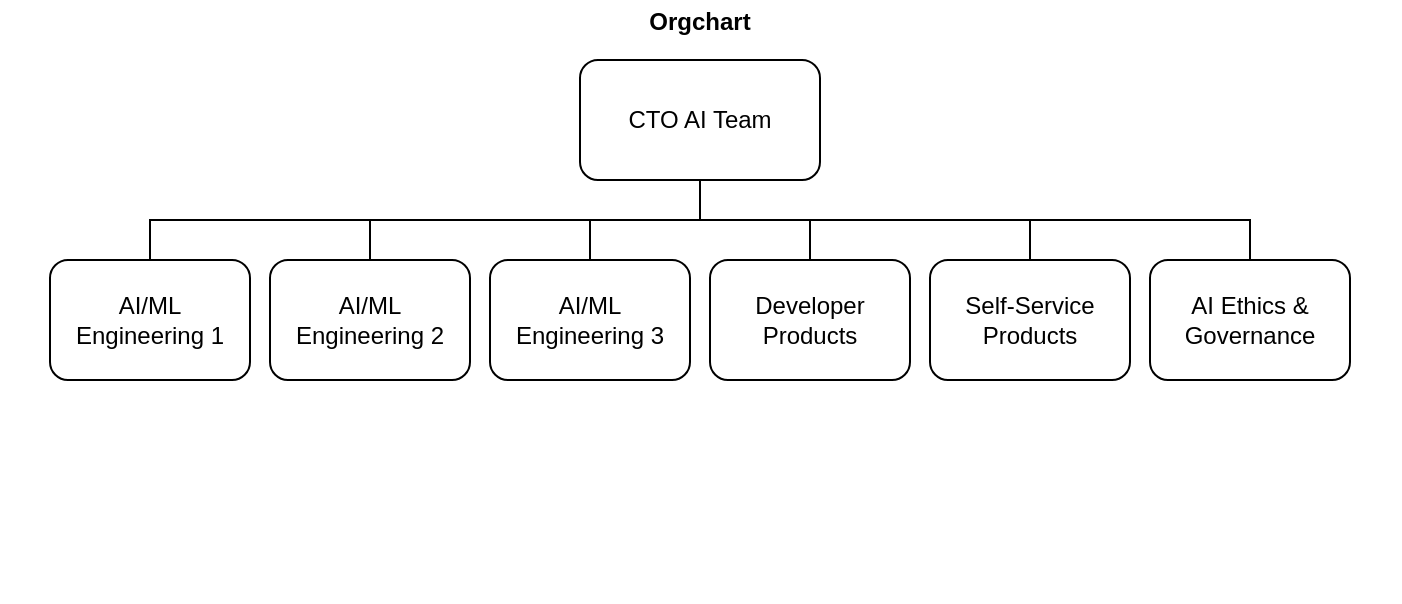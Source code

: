 <mxfile version="20.4.0" type="github">
  <diagram id="HSCq1JUMP35jCvXZXGZu" name="Page-1">
    <mxGraphModel dx="1113" dy="759" grid="1" gridSize="10" guides="1" tooltips="1" connect="1" arrows="1" fold="1" page="1" pageScale="1" pageWidth="827" pageHeight="1169" math="0" shadow="0">
      <root>
        <mxCell id="0" />
        <mxCell id="1" parent="0" />
        <mxCell id="HmV6HnRGmNYSmnqjmHi1-1" value="Orgchart" style="swimlane;startSize=20;horizontal=1;containerType=tree;newEdgeStyle={&quot;edgeStyle&quot;:&quot;elbowEdgeStyle&quot;,&quot;startArrow&quot;:&quot;none&quot;,&quot;endArrow&quot;:&quot;none&quot;};swimlaneLine=0;rounded=0;strokeColor=none;fillColor=none;swimlaneFillColor=none;" vertex="1" parent="1">
          <mxGeometry x="70" y="80" width="700" height="301" as="geometry">
            <mxRectangle x="170" y="89" width="90" height="30" as="alternateBounds" />
          </mxGeometry>
        </mxCell>
        <mxCell id="HmV6HnRGmNYSmnqjmHi1-5" value="AI/ML Engineering 3" style="whiteSpace=wrap;html=1;align=center;verticalAlign=middle;treeFolding=1;treeMoving=1;newEdgeStyle={&quot;edgeStyle&quot;:&quot;elbowEdgeStyle&quot;,&quot;startArrow&quot;:&quot;none&quot;,&quot;endArrow&quot;:&quot;none&quot;};strokeColor=default;rounded=1;" vertex="1" parent="HmV6HnRGmNYSmnqjmHi1-1">
          <mxGeometry x="245" y="130" width="100" height="60" as="geometry" />
        </mxCell>
        <mxCell id="HmV6HnRGmNYSmnqjmHi1-6" value="Self-Service Products" style="whiteSpace=wrap;html=1;align=center;verticalAlign=middle;treeFolding=1;treeMoving=1;newEdgeStyle={&quot;edgeStyle&quot;:&quot;elbowEdgeStyle&quot;,&quot;startArrow&quot;:&quot;none&quot;,&quot;endArrow&quot;:&quot;none&quot;};strokeColor=default;rounded=1;" vertex="1" parent="HmV6HnRGmNYSmnqjmHi1-1">
          <mxGeometry x="465" y="130" width="100" height="60" as="geometry" />
        </mxCell>
        <mxCell id="HmV6HnRGmNYSmnqjmHi1-28" value="AI Ethics &amp;amp; Governance" style="whiteSpace=wrap;html=1;align=center;verticalAlign=middle;treeFolding=1;treeMoving=1;newEdgeStyle={&quot;edgeStyle&quot;:&quot;elbowEdgeStyle&quot;,&quot;startArrow&quot;:&quot;none&quot;,&quot;endArrow&quot;:&quot;none&quot;};rounded=1;strokeColor=default;" vertex="1" parent="HmV6HnRGmNYSmnqjmHi1-1">
          <mxGeometry x="575" y="130" width="100" height="60" as="geometry" />
        </mxCell>
        <mxCell id="HmV6HnRGmNYSmnqjmHi1-43" value="AI/ML Engineering 2" style="whiteSpace=wrap;html=1;align=center;verticalAlign=middle;treeFolding=1;treeMoving=1;newEdgeStyle={&quot;edgeStyle&quot;:&quot;elbowEdgeStyle&quot;,&quot;startArrow&quot;:&quot;none&quot;,&quot;endArrow&quot;:&quot;none&quot;};strokeColor=default;rounded=1;" vertex="1" parent="HmV6HnRGmNYSmnqjmHi1-1">
          <mxGeometry x="135" y="130" width="100" height="60" as="geometry" />
        </mxCell>
        <mxCell id="HmV6HnRGmNYSmnqjmHi1-53" value="Developer Products" style="whiteSpace=wrap;html=1;align=center;verticalAlign=middle;treeFolding=1;treeMoving=1;newEdgeStyle={&quot;edgeStyle&quot;:&quot;elbowEdgeStyle&quot;,&quot;startArrow&quot;:&quot;none&quot;,&quot;endArrow&quot;:&quot;none&quot;};strokeColor=default;rounded=1;" vertex="1" parent="HmV6HnRGmNYSmnqjmHi1-1">
          <mxGeometry x="355" y="130" width="100" height="60" as="geometry" />
        </mxCell>
        <UserObject label="CTO AI Team" treeRoot="1" id="HmV6HnRGmNYSmnqjmHi1-4">
          <mxCell style="whiteSpace=wrap;html=1;align=center;treeFolding=1;treeMoving=1;newEdgeStyle={&quot;edgeStyle&quot;:&quot;elbowEdgeStyle&quot;,&quot;startArrow&quot;:&quot;none&quot;,&quot;endArrow&quot;:&quot;none&quot;};strokeColor=default;rounded=1;" vertex="1" parent="HmV6HnRGmNYSmnqjmHi1-1">
            <mxGeometry x="290" y="30" width="120" height="60" as="geometry" />
          </mxCell>
        </UserObject>
        <mxCell id="HmV6HnRGmNYSmnqjmHi1-2" value="" style="edgeStyle=elbowEdgeStyle;elbow=vertical;startArrow=none;endArrow=none;rounded=0;strokeColor=default;" edge="1" parent="HmV6HnRGmNYSmnqjmHi1-1" source="HmV6HnRGmNYSmnqjmHi1-4" target="HmV6HnRGmNYSmnqjmHi1-5">
          <mxGeometry relative="1" as="geometry" />
        </mxCell>
        <mxCell id="HmV6HnRGmNYSmnqjmHi1-3" value="" style="edgeStyle=elbowEdgeStyle;elbow=vertical;startArrow=none;endArrow=none;rounded=0;strokeColor=default;" edge="1" parent="HmV6HnRGmNYSmnqjmHi1-1" source="HmV6HnRGmNYSmnqjmHi1-4" target="HmV6HnRGmNYSmnqjmHi1-6">
          <mxGeometry relative="1" as="geometry" />
        </mxCell>
        <mxCell id="HmV6HnRGmNYSmnqjmHi1-27" value="" style="edgeStyle=elbowEdgeStyle;elbow=vertical;startArrow=none;endArrow=none;rounded=0;strokeColor=default;" edge="1" target="HmV6HnRGmNYSmnqjmHi1-28" source="HmV6HnRGmNYSmnqjmHi1-4" parent="HmV6HnRGmNYSmnqjmHi1-1">
          <mxGeometry relative="1" as="geometry">
            <mxPoint x="615" y="170" as="sourcePoint" />
          </mxGeometry>
        </mxCell>
        <mxCell id="HmV6HnRGmNYSmnqjmHi1-42" value="" style="edgeStyle=elbowEdgeStyle;elbow=vertical;startArrow=none;endArrow=none;rounded=0;strokeColor=default;" edge="1" target="HmV6HnRGmNYSmnqjmHi1-43" source="HmV6HnRGmNYSmnqjmHi1-4" parent="HmV6HnRGmNYSmnqjmHi1-1">
          <mxGeometry relative="1" as="geometry">
            <mxPoint x="615" y="179" as="sourcePoint" />
          </mxGeometry>
        </mxCell>
        <mxCell id="HmV6HnRGmNYSmnqjmHi1-52" value="" style="edgeStyle=elbowEdgeStyle;elbow=vertical;startArrow=none;endArrow=none;rounded=0;strokeColor=default;" edge="1" target="HmV6HnRGmNYSmnqjmHi1-53" source="HmV6HnRGmNYSmnqjmHi1-4" parent="HmV6HnRGmNYSmnqjmHi1-1">
          <mxGeometry relative="1" as="geometry">
            <mxPoint x="675" y="170" as="sourcePoint" />
          </mxGeometry>
        </mxCell>
        <mxCell id="HmV6HnRGmNYSmnqjmHi1-54" value="" style="edgeStyle=elbowEdgeStyle;elbow=vertical;startArrow=none;endArrow=none;rounded=0;strokeColor=default;" edge="1" target="HmV6HnRGmNYSmnqjmHi1-55" source="HmV6HnRGmNYSmnqjmHi1-4" parent="HmV6HnRGmNYSmnqjmHi1-1">
          <mxGeometry relative="1" as="geometry">
            <mxPoint x="395" y="170" as="sourcePoint" />
          </mxGeometry>
        </mxCell>
        <mxCell id="HmV6HnRGmNYSmnqjmHi1-55" value="AI/ML Engineering 1" style="whiteSpace=wrap;html=1;align=center;verticalAlign=middle;treeFolding=1;treeMoving=1;newEdgeStyle={&quot;edgeStyle&quot;:&quot;elbowEdgeStyle&quot;,&quot;startArrow&quot;:&quot;none&quot;,&quot;endArrow&quot;:&quot;none&quot;};strokeColor=default;rounded=1;" vertex="1" parent="HmV6HnRGmNYSmnqjmHi1-1">
          <mxGeometry x="25" y="130" width="100" height="60" as="geometry" />
        </mxCell>
      </root>
    </mxGraphModel>
  </diagram>
</mxfile>
